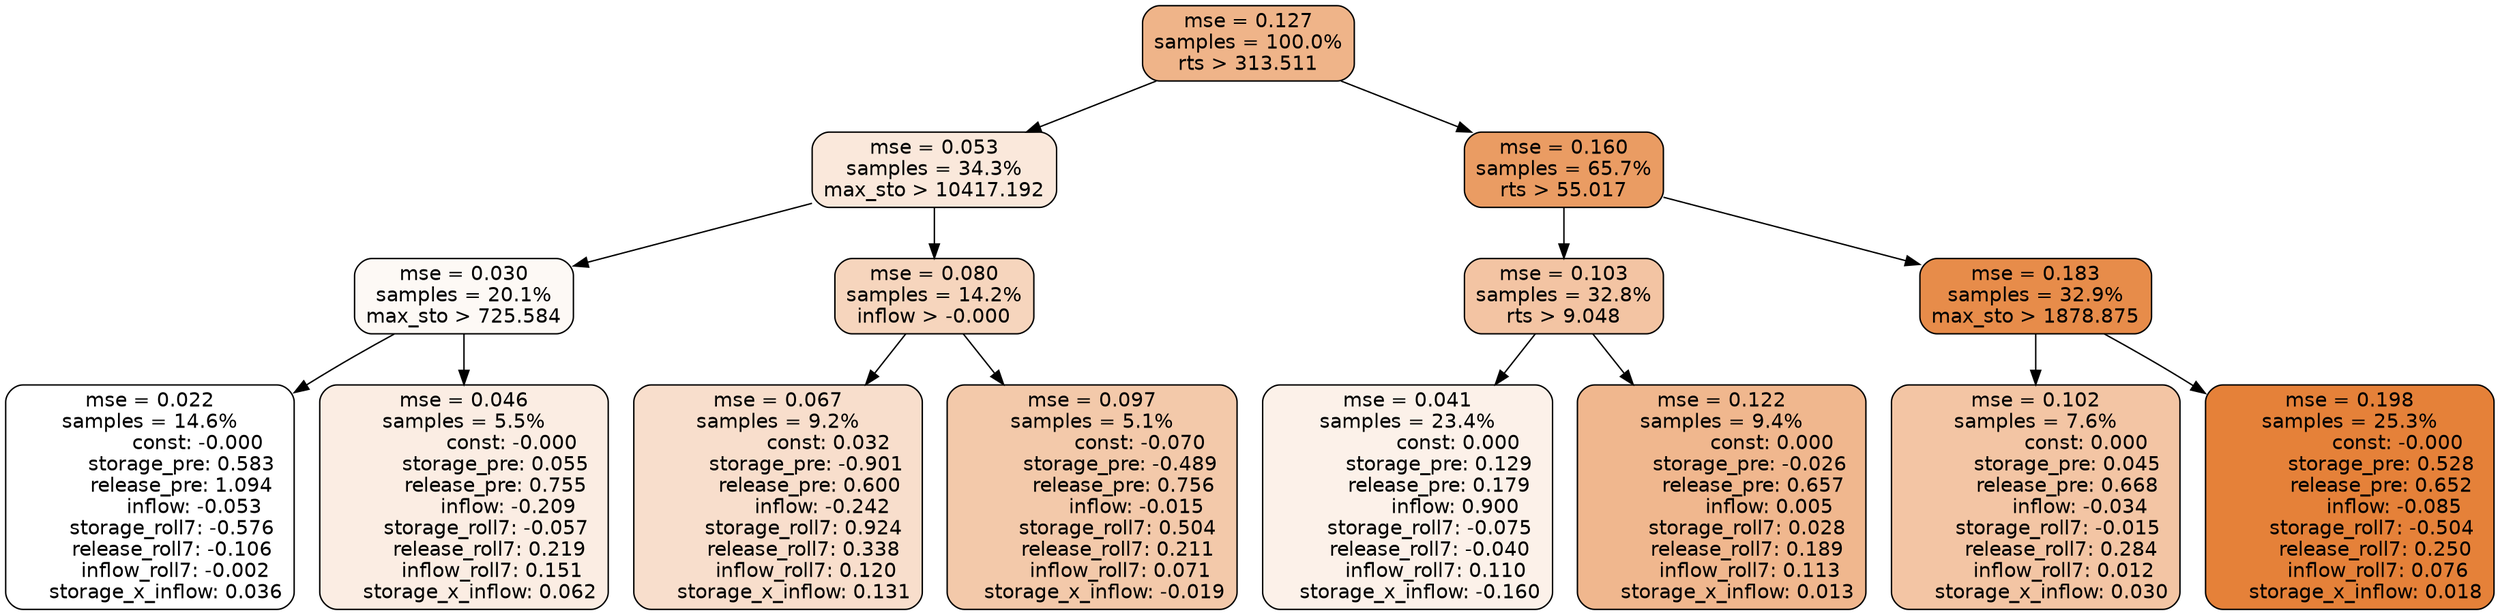 digraph tree {
node [shape=rectangle, style="filled, rounded", color="black", fontname=helvetica] ;
edge [fontname=helvetica] ;
	"0" [label="mse = 0.127
samples = 100.0%
rts > 313.511", fillcolor="#efb489"]
	"8" [label="mse = 0.053
samples = 34.3%
max_sto > 10417.192", fillcolor="#fae8db"]
	"1" [label="mse = 0.160
samples = 65.7%
rts > 55.017", fillcolor="#ea9c63"]
	"9" [label="mse = 0.030
samples = 20.1%
max_sto > 725.584", fillcolor="#fdf9f5"]
	"12" [label="mse = 0.080
samples = 14.2%
inflow > -0.000", fillcolor="#f6d5bd"]
	"2" [label="mse = 0.103
samples = 32.8%
rts > 9.048", fillcolor="#f3c4a3"]
	"5" [label="mse = 0.183
samples = 32.9%
max_sto > 1878.875", fillcolor="#e78c4a"]
	"10" [label="mse = 0.022
samples = 14.6%
               const: -0.000
          storage_pre: 0.583
          release_pre: 1.094
              inflow: -0.053
       storage_roll7: -0.576
       release_roll7: -0.106
        inflow_roll7: -0.002
     storage_x_inflow: 0.036", fillcolor="#ffffff"]
	"11" [label="mse = 0.046
samples = 5.5%
               const: -0.000
          storage_pre: 0.055
          release_pre: 0.755
              inflow: -0.209
       storage_roll7: -0.057
        release_roll7: 0.219
         inflow_roll7: 0.151
     storage_x_inflow: 0.062", fillcolor="#fbede3"]
	"13" [label="mse = 0.067
samples = 9.2%
                const: 0.032
         storage_pre: -0.901
          release_pre: 0.600
              inflow: -0.242
        storage_roll7: 0.924
        release_roll7: 0.338
         inflow_roll7: 0.120
     storage_x_inflow: 0.131", fillcolor="#f8decc"]
	"14" [label="mse = 0.097
samples = 5.1%
               const: -0.070
         storage_pre: -0.489
          release_pre: 0.756
              inflow: -0.015
        storage_roll7: 0.504
        release_roll7: 0.211
         inflow_roll7: 0.071
    storage_x_inflow: -0.019", fillcolor="#f3c9aa"]
	"3" [label="mse = 0.041
samples = 23.4%
                const: 0.000
          storage_pre: 0.129
          release_pre: 0.179
               inflow: 0.900
       storage_roll7: -0.075
       release_roll7: -0.040
         inflow_roll7: 0.110
    storage_x_inflow: -0.160", fillcolor="#fcf1e9"]
	"4" [label="mse = 0.122
samples = 9.4%
                const: 0.000
         storage_pre: -0.026
          release_pre: 0.657
               inflow: 0.005
        storage_roll7: 0.028
        release_roll7: 0.189
         inflow_roll7: 0.113
     storage_x_inflow: 0.013", fillcolor="#f0b78e"]
	"7" [label="mse = 0.102
samples = 7.6%
                const: 0.000
          storage_pre: 0.045
          release_pre: 0.668
              inflow: -0.034
       storage_roll7: -0.015
        release_roll7: 0.284
         inflow_roll7: 0.012
     storage_x_inflow: 0.030", fillcolor="#f3c5a4"]
	"6" [label="mse = 0.198
samples = 25.3%
               const: -0.000
          storage_pre: 0.528
          release_pre: 0.652
              inflow: -0.085
       storage_roll7: -0.504
        release_roll7: 0.250
         inflow_roll7: 0.076
     storage_x_inflow: 0.018", fillcolor="#e58139"]

	"0" -> "1"
	"0" -> "8"
	"8" -> "9"
	"8" -> "12"
	"1" -> "2"
	"1" -> "5"
	"9" -> "10"
	"9" -> "11"
	"12" -> "13"
	"12" -> "14"
	"2" -> "3"
	"2" -> "4"
	"5" -> "6"
	"5" -> "7"
}